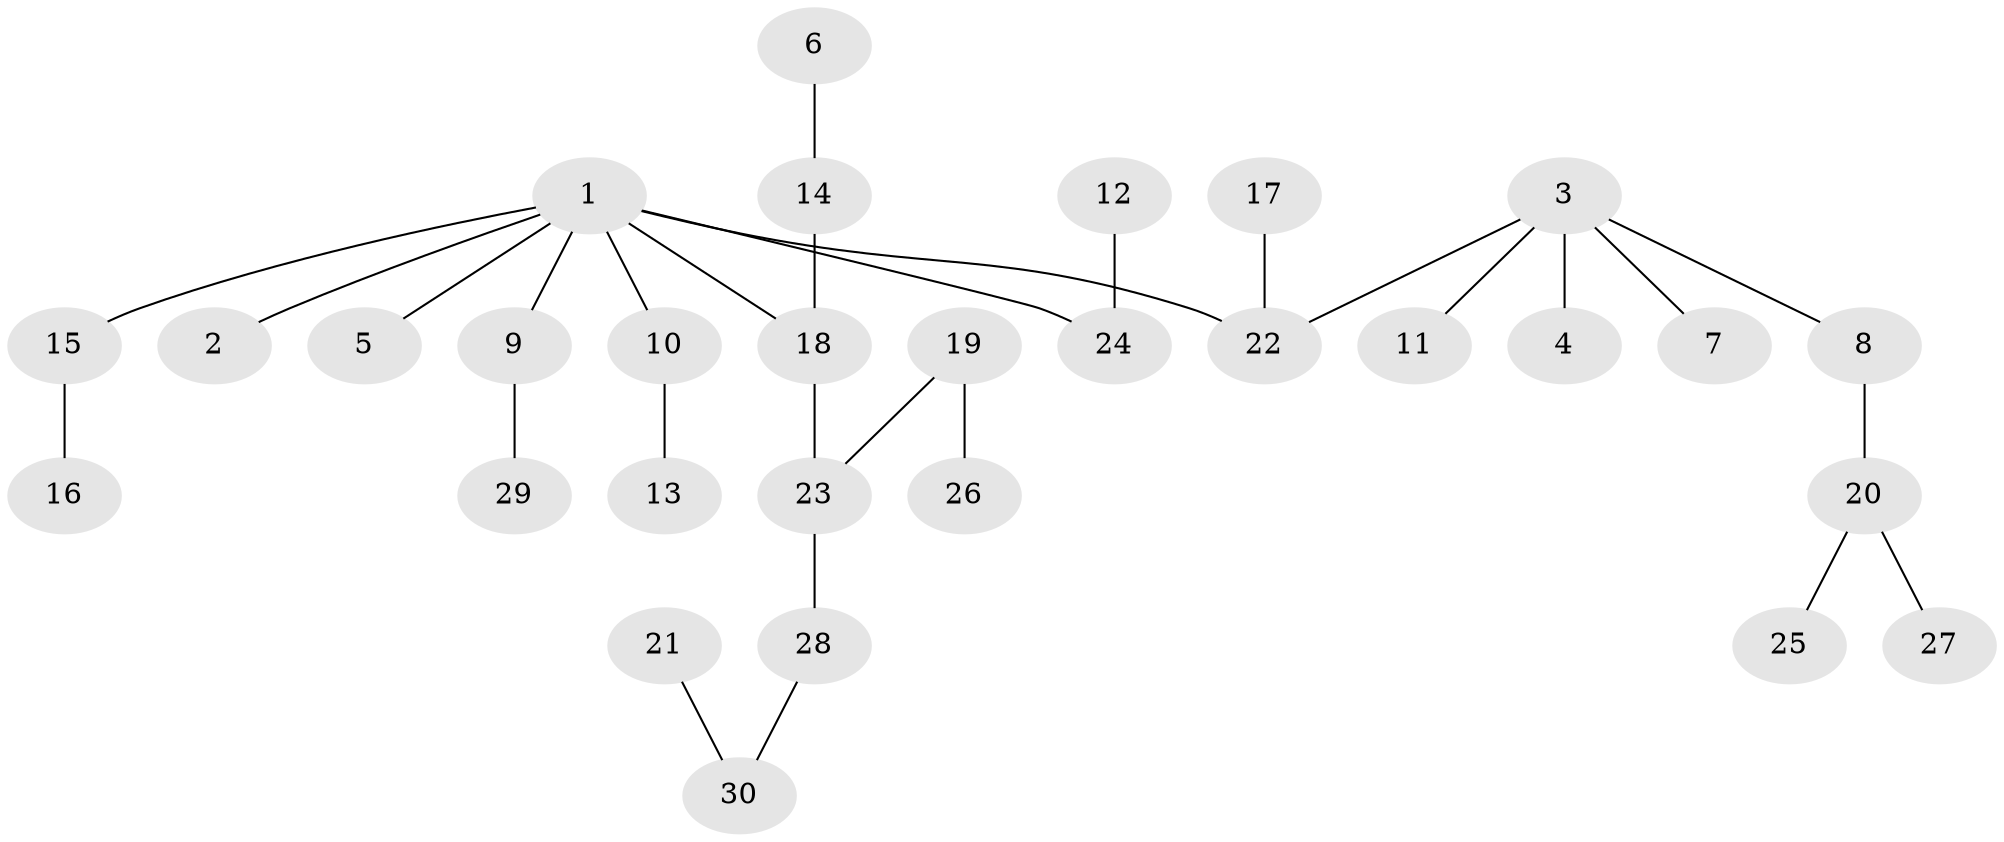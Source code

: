 // original degree distribution, {6: 0.03389830508474576, 3: 0.11864406779661017, 4: 0.0847457627118644, 1: 0.4576271186440678, 2: 0.3050847457627119}
// Generated by graph-tools (version 1.1) at 2025/26/03/09/25 03:26:25]
// undirected, 30 vertices, 29 edges
graph export_dot {
graph [start="1"]
  node [color=gray90,style=filled];
  1;
  2;
  3;
  4;
  5;
  6;
  7;
  8;
  9;
  10;
  11;
  12;
  13;
  14;
  15;
  16;
  17;
  18;
  19;
  20;
  21;
  22;
  23;
  24;
  25;
  26;
  27;
  28;
  29;
  30;
  1 -- 2 [weight=1.0];
  1 -- 5 [weight=1.0];
  1 -- 9 [weight=1.0];
  1 -- 10 [weight=1.0];
  1 -- 15 [weight=1.0];
  1 -- 18 [weight=1.0];
  1 -- 22 [weight=1.0];
  1 -- 24 [weight=1.0];
  3 -- 4 [weight=1.0];
  3 -- 7 [weight=1.0];
  3 -- 8 [weight=1.0];
  3 -- 11 [weight=1.0];
  3 -- 22 [weight=1.0];
  6 -- 14 [weight=1.0];
  8 -- 20 [weight=1.0];
  9 -- 29 [weight=1.0];
  10 -- 13 [weight=1.0];
  12 -- 24 [weight=1.0];
  14 -- 18 [weight=1.0];
  15 -- 16 [weight=1.0];
  17 -- 22 [weight=1.0];
  18 -- 23 [weight=1.0];
  19 -- 23 [weight=1.0];
  19 -- 26 [weight=1.0];
  20 -- 25 [weight=1.0];
  20 -- 27 [weight=1.0];
  21 -- 30 [weight=1.0];
  23 -- 28 [weight=1.0];
  28 -- 30 [weight=1.0];
}
